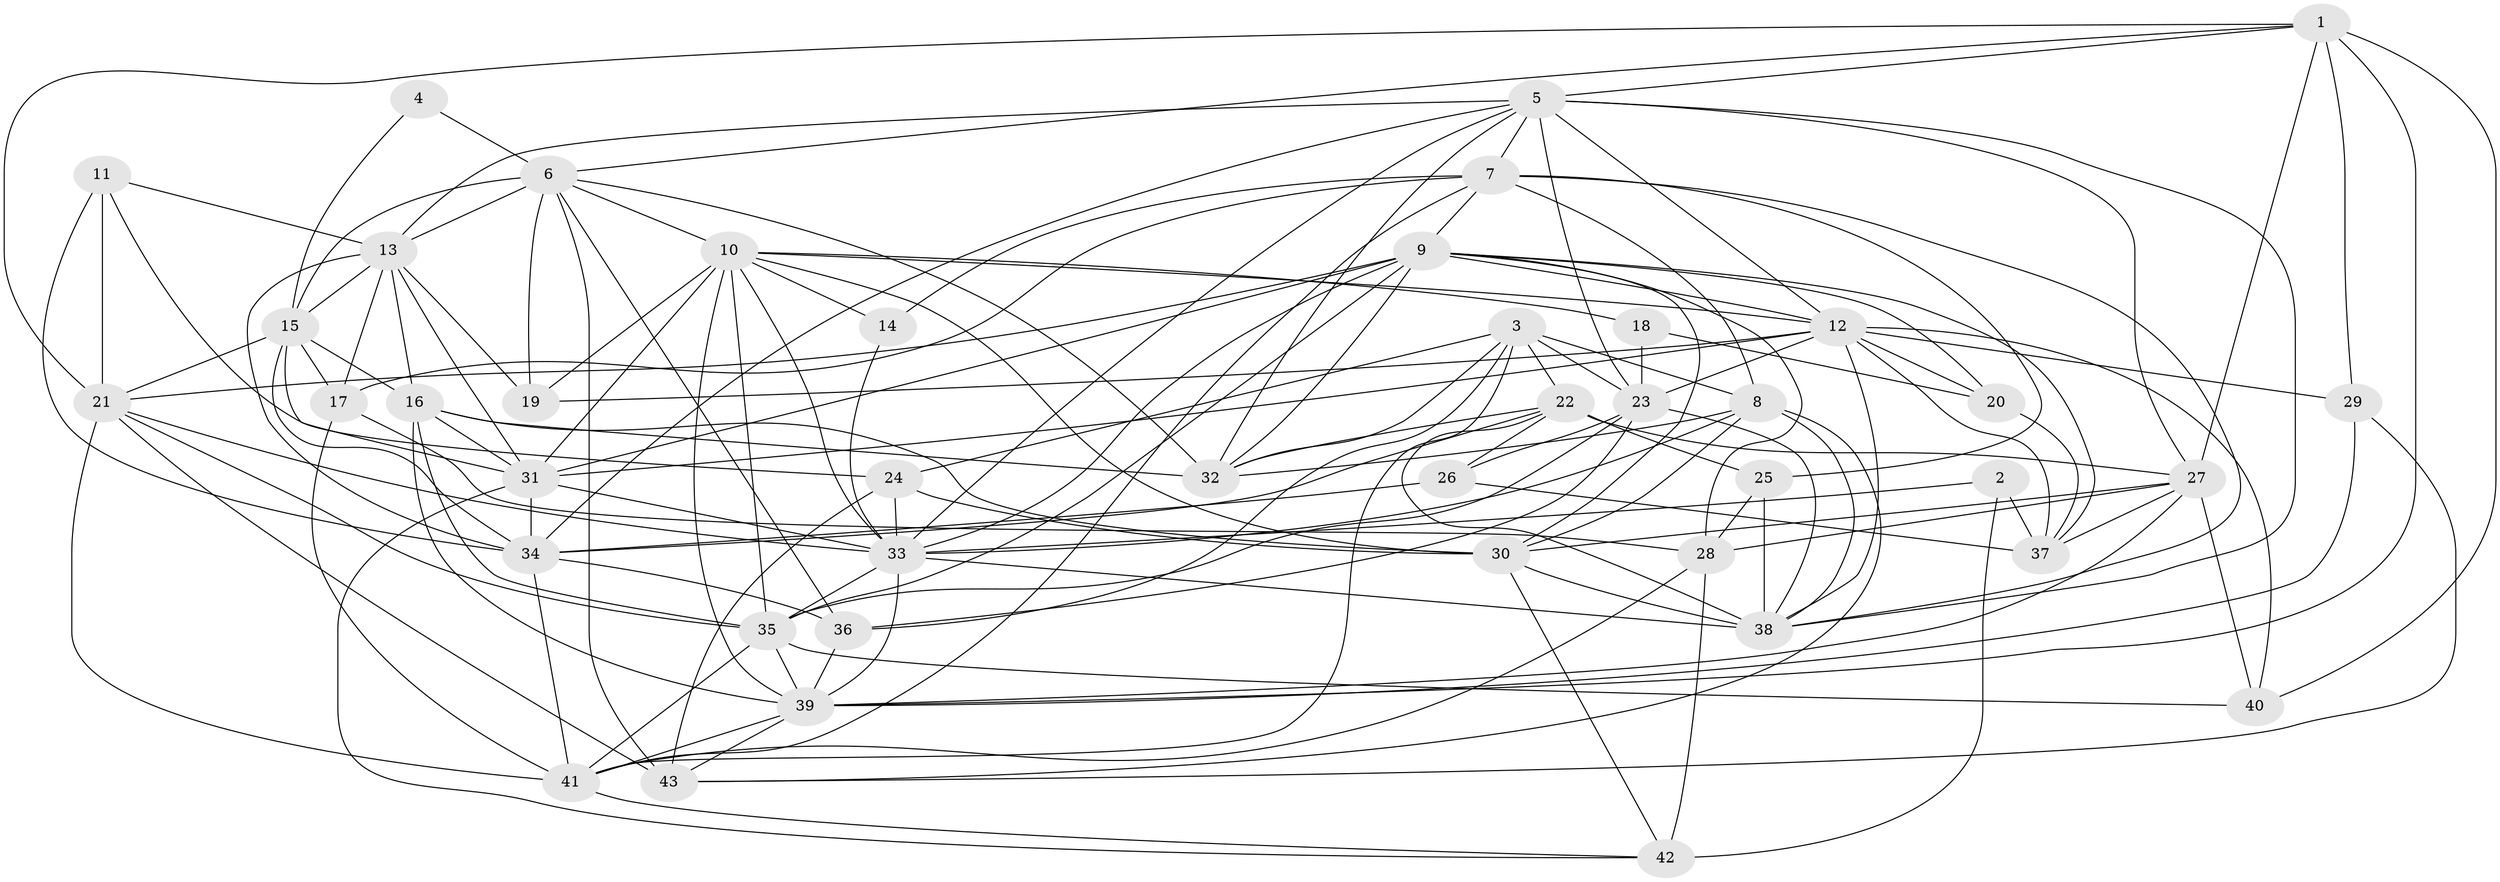 // original degree distribution, {2: 0.1259259259259259, 3: 0.26666666666666666, 5: 0.17777777777777778, 4: 0.3111111111111111, 6: 0.044444444444444446, 7: 0.05185185185185185, 9: 0.007407407407407408, 8: 0.014814814814814815}
// Generated by graph-tools (version 1.1) at 2025/37/03/04/25 23:37:05]
// undirected, 43 vertices, 147 edges
graph export_dot {
  node [color=gray90,style=filled];
  1;
  2;
  3;
  4;
  5;
  6;
  7;
  8;
  9;
  10;
  11;
  12;
  13;
  14;
  15;
  16;
  17;
  18;
  19;
  20;
  21;
  22;
  23;
  24;
  25;
  26;
  27;
  28;
  29;
  30;
  31;
  32;
  33;
  34;
  35;
  36;
  37;
  38;
  39;
  40;
  41;
  42;
  43;
  1 -- 5 [weight=1.0];
  1 -- 6 [weight=1.0];
  1 -- 21 [weight=1.0];
  1 -- 27 [weight=1.0];
  1 -- 29 [weight=2.0];
  1 -- 39 [weight=1.0];
  1 -- 40 [weight=1.0];
  2 -- 33 [weight=1.0];
  2 -- 37 [weight=1.0];
  2 -- 42 [weight=1.0];
  3 -- 8 [weight=2.0];
  3 -- 22 [weight=1.0];
  3 -- 23 [weight=1.0];
  3 -- 24 [weight=1.0];
  3 -- 32 [weight=1.0];
  3 -- 36 [weight=1.0];
  3 -- 41 [weight=1.0];
  4 -- 6 [weight=1.0];
  4 -- 15 [weight=1.0];
  5 -- 7 [weight=1.0];
  5 -- 12 [weight=2.0];
  5 -- 13 [weight=1.0];
  5 -- 23 [weight=1.0];
  5 -- 27 [weight=1.0];
  5 -- 32 [weight=1.0];
  5 -- 33 [weight=1.0];
  5 -- 34 [weight=2.0];
  5 -- 38 [weight=1.0];
  6 -- 10 [weight=1.0];
  6 -- 13 [weight=1.0];
  6 -- 15 [weight=2.0];
  6 -- 19 [weight=1.0];
  6 -- 32 [weight=1.0];
  6 -- 36 [weight=2.0];
  6 -- 43 [weight=2.0];
  7 -- 8 [weight=1.0];
  7 -- 9 [weight=1.0];
  7 -- 14 [weight=1.0];
  7 -- 17 [weight=1.0];
  7 -- 25 [weight=1.0];
  7 -- 38 [weight=1.0];
  7 -- 41 [weight=1.0];
  8 -- 30 [weight=1.0];
  8 -- 32 [weight=1.0];
  8 -- 33 [weight=1.0];
  8 -- 38 [weight=1.0];
  8 -- 43 [weight=1.0];
  9 -- 12 [weight=1.0];
  9 -- 20 [weight=2.0];
  9 -- 21 [weight=1.0];
  9 -- 28 [weight=1.0];
  9 -- 30 [weight=1.0];
  9 -- 31 [weight=1.0];
  9 -- 32 [weight=1.0];
  9 -- 33 [weight=3.0];
  9 -- 35 [weight=1.0];
  9 -- 37 [weight=1.0];
  10 -- 12 [weight=1.0];
  10 -- 14 [weight=1.0];
  10 -- 18 [weight=1.0];
  10 -- 19 [weight=1.0];
  10 -- 30 [weight=1.0];
  10 -- 31 [weight=1.0];
  10 -- 33 [weight=2.0];
  10 -- 35 [weight=1.0];
  10 -- 39 [weight=1.0];
  11 -- 13 [weight=1.0];
  11 -- 21 [weight=2.0];
  11 -- 24 [weight=1.0];
  11 -- 34 [weight=1.0];
  12 -- 19 [weight=1.0];
  12 -- 20 [weight=1.0];
  12 -- 23 [weight=1.0];
  12 -- 29 [weight=1.0];
  12 -- 31 [weight=1.0];
  12 -- 37 [weight=1.0];
  12 -- 38 [weight=1.0];
  12 -- 40 [weight=1.0];
  13 -- 15 [weight=1.0];
  13 -- 16 [weight=1.0];
  13 -- 17 [weight=1.0];
  13 -- 19 [weight=1.0];
  13 -- 31 [weight=1.0];
  13 -- 34 [weight=1.0];
  14 -- 33 [weight=1.0];
  15 -- 16 [weight=2.0];
  15 -- 17 [weight=1.0];
  15 -- 21 [weight=1.0];
  15 -- 31 [weight=1.0];
  15 -- 34 [weight=1.0];
  16 -- 30 [weight=1.0];
  16 -- 31 [weight=1.0];
  16 -- 32 [weight=1.0];
  16 -- 35 [weight=1.0];
  16 -- 39 [weight=1.0];
  17 -- 28 [weight=1.0];
  17 -- 41 [weight=1.0];
  18 -- 20 [weight=1.0];
  18 -- 23 [weight=2.0];
  20 -- 37 [weight=1.0];
  21 -- 33 [weight=1.0];
  21 -- 35 [weight=1.0];
  21 -- 41 [weight=1.0];
  21 -- 43 [weight=1.0];
  22 -- 25 [weight=1.0];
  22 -- 26 [weight=1.0];
  22 -- 27 [weight=1.0];
  22 -- 32 [weight=1.0];
  22 -- 34 [weight=1.0];
  22 -- 38 [weight=1.0];
  23 -- 26 [weight=1.0];
  23 -- 35 [weight=1.0];
  23 -- 36 [weight=1.0];
  23 -- 38 [weight=1.0];
  24 -- 30 [weight=1.0];
  24 -- 33 [weight=2.0];
  24 -- 43 [weight=1.0];
  25 -- 28 [weight=1.0];
  25 -- 38 [weight=2.0];
  26 -- 34 [weight=1.0];
  26 -- 37 [weight=2.0];
  27 -- 28 [weight=2.0];
  27 -- 30 [weight=1.0];
  27 -- 37 [weight=1.0];
  27 -- 39 [weight=1.0];
  27 -- 40 [weight=3.0];
  28 -- 41 [weight=1.0];
  28 -- 42 [weight=1.0];
  29 -- 39 [weight=1.0];
  29 -- 43 [weight=1.0];
  30 -- 38 [weight=2.0];
  30 -- 42 [weight=1.0];
  31 -- 33 [weight=1.0];
  31 -- 34 [weight=1.0];
  31 -- 42 [weight=1.0];
  33 -- 35 [weight=1.0];
  33 -- 38 [weight=1.0];
  33 -- 39 [weight=1.0];
  34 -- 36 [weight=1.0];
  34 -- 41 [weight=1.0];
  35 -- 39 [weight=1.0];
  35 -- 40 [weight=1.0];
  35 -- 41 [weight=2.0];
  36 -- 39 [weight=1.0];
  39 -- 41 [weight=1.0];
  39 -- 43 [weight=1.0];
  41 -- 42 [weight=1.0];
}
